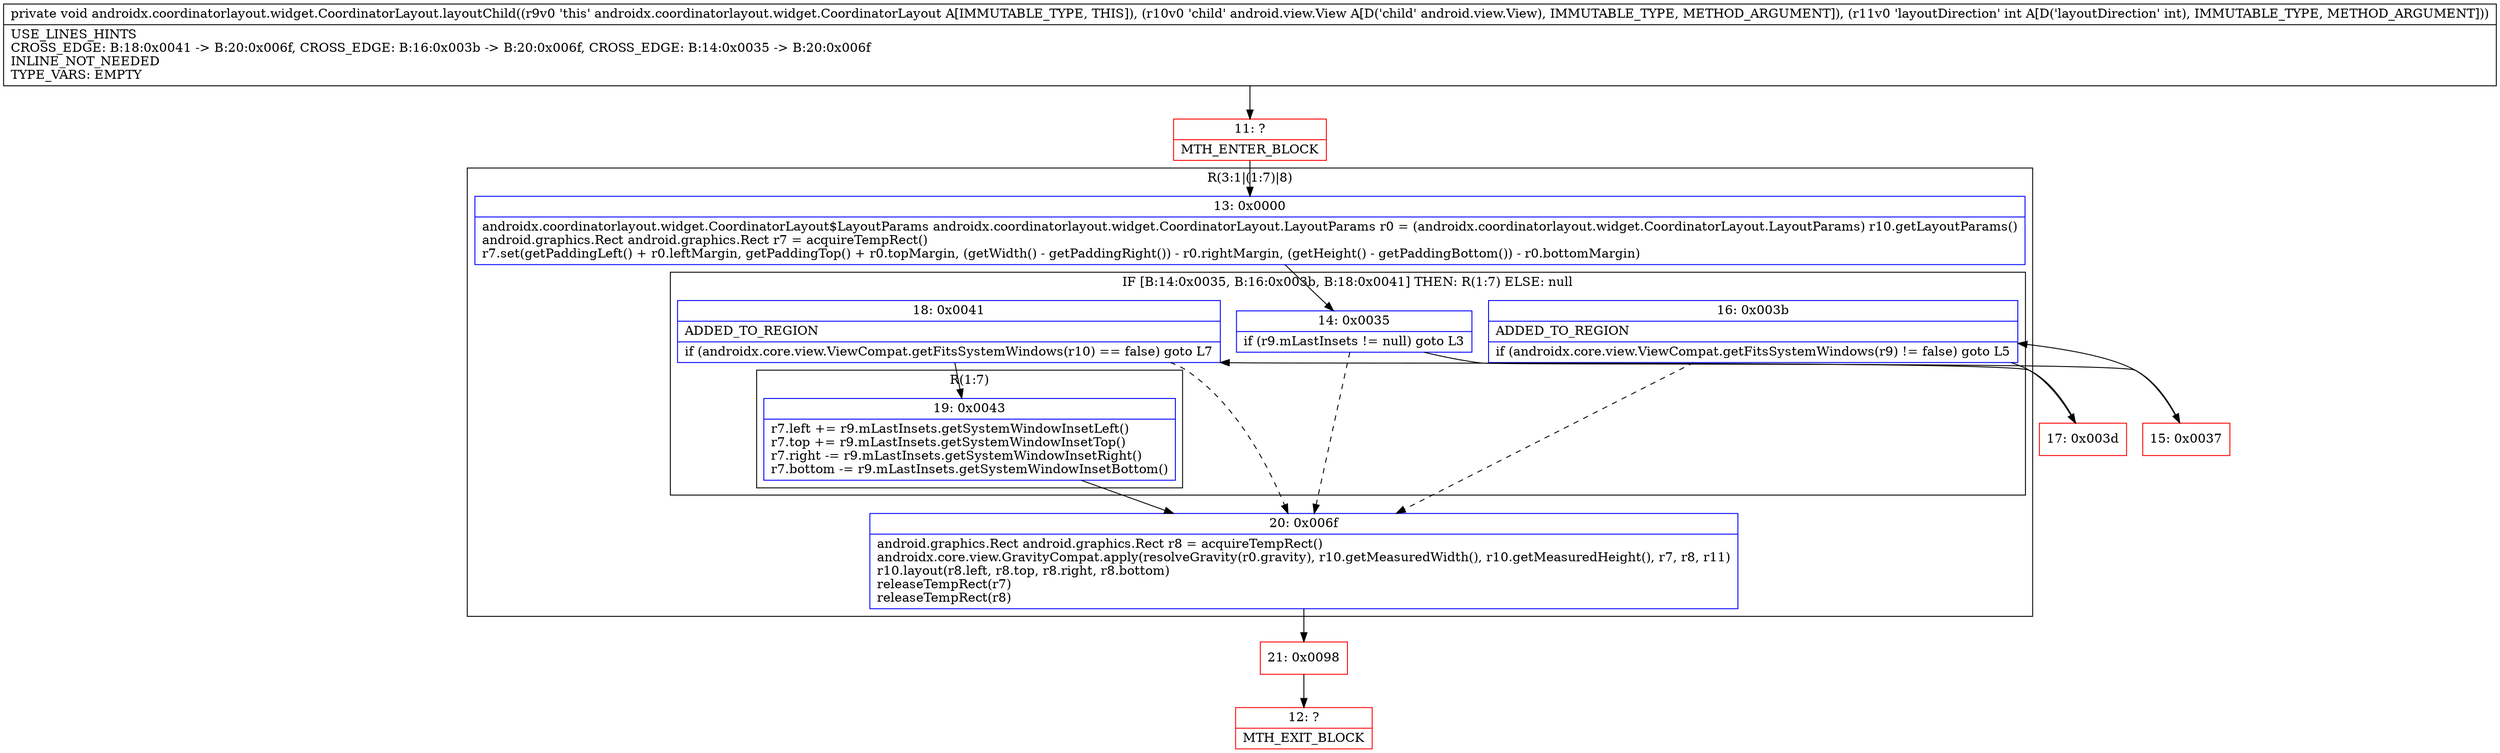 digraph "CFG forandroidx.coordinatorlayout.widget.CoordinatorLayout.layoutChild(Landroid\/view\/View;I)V" {
subgraph cluster_Region_2016870020 {
label = "R(3:1|(1:7)|8)";
node [shape=record,color=blue];
Node_13 [shape=record,label="{13\:\ 0x0000|androidx.coordinatorlayout.widget.CoordinatorLayout$LayoutParams androidx.coordinatorlayout.widget.CoordinatorLayout.LayoutParams r0 = (androidx.coordinatorlayout.widget.CoordinatorLayout.LayoutParams) r10.getLayoutParams()\landroid.graphics.Rect android.graphics.Rect r7 = acquireTempRect()\lr7.set(getPaddingLeft() + r0.leftMargin, getPaddingTop() + r0.topMargin, (getWidth() \- getPaddingRight()) \- r0.rightMargin, (getHeight() \- getPaddingBottom()) \- r0.bottomMargin)\l}"];
subgraph cluster_IfRegion_642913594 {
label = "IF [B:14:0x0035, B:16:0x003b, B:18:0x0041] THEN: R(1:7) ELSE: null";
node [shape=record,color=blue];
Node_14 [shape=record,label="{14\:\ 0x0035|if (r9.mLastInsets != null) goto L3\l}"];
Node_16 [shape=record,label="{16\:\ 0x003b|ADDED_TO_REGION\l|if (androidx.core.view.ViewCompat.getFitsSystemWindows(r9) != false) goto L5\l}"];
Node_18 [shape=record,label="{18\:\ 0x0041|ADDED_TO_REGION\l|if (androidx.core.view.ViewCompat.getFitsSystemWindows(r10) == false) goto L7\l}"];
subgraph cluster_Region_742567946 {
label = "R(1:7)";
node [shape=record,color=blue];
Node_19 [shape=record,label="{19\:\ 0x0043|r7.left += r9.mLastInsets.getSystemWindowInsetLeft()\lr7.top += r9.mLastInsets.getSystemWindowInsetTop()\lr7.right \-= r9.mLastInsets.getSystemWindowInsetRight()\lr7.bottom \-= r9.mLastInsets.getSystemWindowInsetBottom()\l}"];
}
}
Node_20 [shape=record,label="{20\:\ 0x006f|android.graphics.Rect android.graphics.Rect r8 = acquireTempRect()\landroidx.core.view.GravityCompat.apply(resolveGravity(r0.gravity), r10.getMeasuredWidth(), r10.getMeasuredHeight(), r7, r8, r11)\lr10.layout(r8.left, r8.top, r8.right, r8.bottom)\lreleaseTempRect(r7)\lreleaseTempRect(r8)\l}"];
}
Node_11 [shape=record,color=red,label="{11\:\ ?|MTH_ENTER_BLOCK\l}"];
Node_15 [shape=record,color=red,label="{15\:\ 0x0037}"];
Node_17 [shape=record,color=red,label="{17\:\ 0x003d}"];
Node_21 [shape=record,color=red,label="{21\:\ 0x0098}"];
Node_12 [shape=record,color=red,label="{12\:\ ?|MTH_EXIT_BLOCK\l}"];
MethodNode[shape=record,label="{private void androidx.coordinatorlayout.widget.CoordinatorLayout.layoutChild((r9v0 'this' androidx.coordinatorlayout.widget.CoordinatorLayout A[IMMUTABLE_TYPE, THIS]), (r10v0 'child' android.view.View A[D('child' android.view.View), IMMUTABLE_TYPE, METHOD_ARGUMENT]), (r11v0 'layoutDirection' int A[D('layoutDirection' int), IMMUTABLE_TYPE, METHOD_ARGUMENT]))  | USE_LINES_HINTS\lCROSS_EDGE: B:18:0x0041 \-\> B:20:0x006f, CROSS_EDGE: B:16:0x003b \-\> B:20:0x006f, CROSS_EDGE: B:14:0x0035 \-\> B:20:0x006f\lINLINE_NOT_NEEDED\lTYPE_VARS: EMPTY\l}"];
MethodNode -> Node_11;Node_13 -> Node_14;
Node_14 -> Node_15;
Node_14 -> Node_20[style=dashed];
Node_16 -> Node_17;
Node_16 -> Node_20[style=dashed];
Node_18 -> Node_19;
Node_18 -> Node_20[style=dashed];
Node_19 -> Node_20;
Node_20 -> Node_21;
Node_11 -> Node_13;
Node_15 -> Node_16;
Node_17 -> Node_18;
Node_21 -> Node_12;
}

